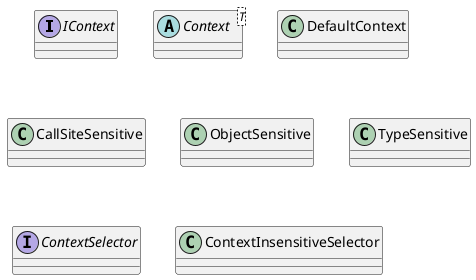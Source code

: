 @startuml

interface IContext
abstract class Context<T>
class DefaultContext
class CallSiteSensitive
class ObjectSensitive
class TypeSensitive
interface ContextSelector
class ContextInsensitiveSelector

@enduml